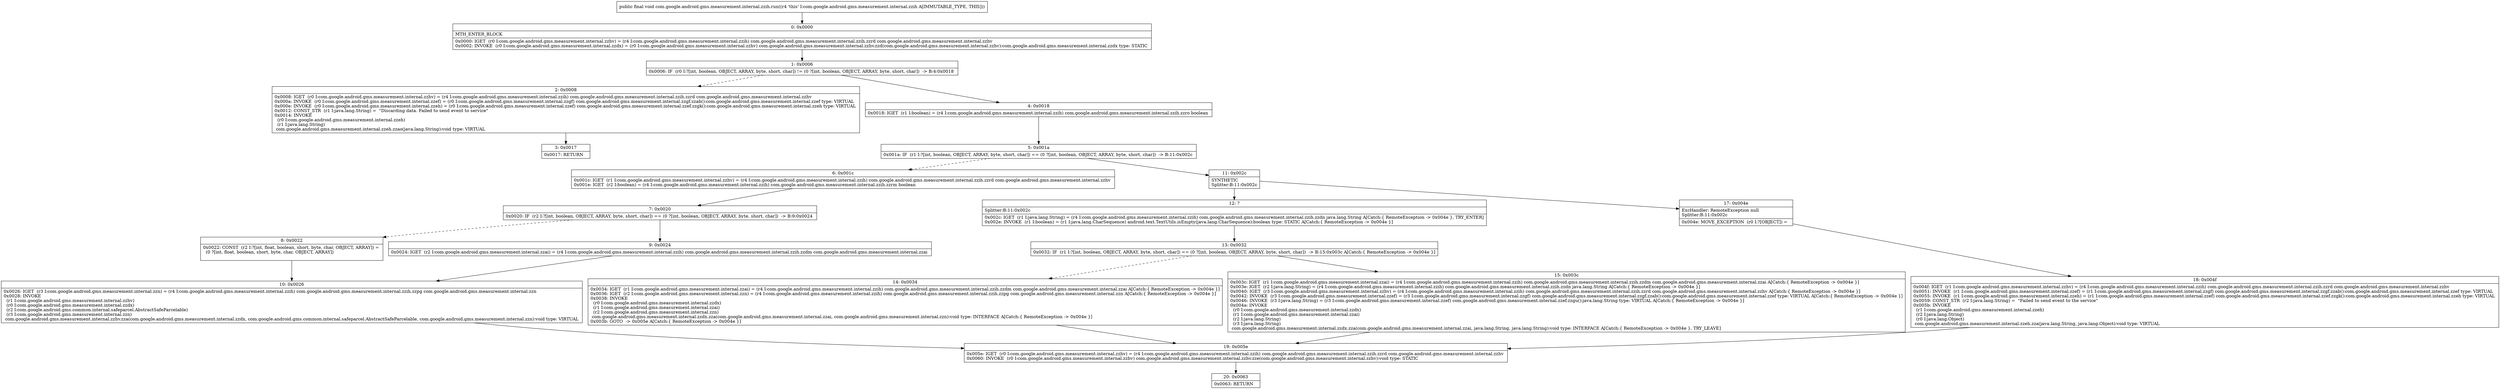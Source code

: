 digraph "CFG forcom.google.android.gms.measurement.internal.zzih.run()V" {
Node_0 [shape=record,label="{0\:\ 0x0000|MTH_ENTER_BLOCK\l|0x0000: IGET  (r0 I:com.google.android.gms.measurement.internal.zzhv) = (r4 I:com.google.android.gms.measurement.internal.zzih) com.google.android.gms.measurement.internal.zzih.zzrd com.google.android.gms.measurement.internal.zzhv \l0x0002: INVOKE  (r0 I:com.google.android.gms.measurement.internal.zzdx) = (r0 I:com.google.android.gms.measurement.internal.zzhv) com.google.android.gms.measurement.internal.zzhv.zzd(com.google.android.gms.measurement.internal.zzhv):com.google.android.gms.measurement.internal.zzdx type: STATIC \l}"];
Node_1 [shape=record,label="{1\:\ 0x0006|0x0006: IF  (r0 I:?[int, boolean, OBJECT, ARRAY, byte, short, char]) != (0 ?[int, boolean, OBJECT, ARRAY, byte, short, char])  \-\> B:4:0x0018 \l}"];
Node_2 [shape=record,label="{2\:\ 0x0008|0x0008: IGET  (r0 I:com.google.android.gms.measurement.internal.zzhv) = (r4 I:com.google.android.gms.measurement.internal.zzih) com.google.android.gms.measurement.internal.zzih.zzrd com.google.android.gms.measurement.internal.zzhv \l0x000a: INVOKE  (r0 I:com.google.android.gms.measurement.internal.zzef) = (r0 I:com.google.android.gms.measurement.internal.zzgf) com.google.android.gms.measurement.internal.zzgf.zzab():com.google.android.gms.measurement.internal.zzef type: VIRTUAL \l0x000e: INVOKE  (r0 I:com.google.android.gms.measurement.internal.zzeh) = (r0 I:com.google.android.gms.measurement.internal.zzef) com.google.android.gms.measurement.internal.zzef.zzgk():com.google.android.gms.measurement.internal.zzeh type: VIRTUAL \l0x0012: CONST_STR  (r1 I:java.lang.String) =  \"Discarding data. Failed to send event to service\" \l0x0014: INVOKE  \l  (r0 I:com.google.android.gms.measurement.internal.zzeh)\l  (r1 I:java.lang.String)\l com.google.android.gms.measurement.internal.zzeh.zzao(java.lang.String):void type: VIRTUAL \l}"];
Node_3 [shape=record,label="{3\:\ 0x0017|0x0017: RETURN   \l}"];
Node_4 [shape=record,label="{4\:\ 0x0018|0x0018: IGET  (r1 I:boolean) = (r4 I:com.google.android.gms.measurement.internal.zzih) com.google.android.gms.measurement.internal.zzih.zzro boolean \l}"];
Node_5 [shape=record,label="{5\:\ 0x001a|0x001a: IF  (r1 I:?[int, boolean, OBJECT, ARRAY, byte, short, char]) == (0 ?[int, boolean, OBJECT, ARRAY, byte, short, char])  \-\> B:11:0x002c \l}"];
Node_6 [shape=record,label="{6\:\ 0x001c|0x001c: IGET  (r1 I:com.google.android.gms.measurement.internal.zzhv) = (r4 I:com.google.android.gms.measurement.internal.zzih) com.google.android.gms.measurement.internal.zzih.zzrd com.google.android.gms.measurement.internal.zzhv \l0x001e: IGET  (r2 I:boolean) = (r4 I:com.google.android.gms.measurement.internal.zzih) com.google.android.gms.measurement.internal.zzih.zzrm boolean \l}"];
Node_7 [shape=record,label="{7\:\ 0x0020|0x0020: IF  (r2 I:?[int, boolean, OBJECT, ARRAY, byte, short, char]) == (0 ?[int, boolean, OBJECT, ARRAY, byte, short, char])  \-\> B:9:0x0024 \l}"];
Node_8 [shape=record,label="{8\:\ 0x0022|0x0022: CONST  (r2 I:?[int, float, boolean, short, byte, char, OBJECT, ARRAY]) = \l  (0 ?[int, float, boolean, short, byte, char, OBJECT, ARRAY])\l \l}"];
Node_9 [shape=record,label="{9\:\ 0x0024|0x0024: IGET  (r2 I:com.google.android.gms.measurement.internal.zzai) = (r4 I:com.google.android.gms.measurement.internal.zzih) com.google.android.gms.measurement.internal.zzih.zzdm com.google.android.gms.measurement.internal.zzai \l}"];
Node_10 [shape=record,label="{10\:\ 0x0026|0x0026: IGET  (r3 I:com.google.android.gms.measurement.internal.zzn) = (r4 I:com.google.android.gms.measurement.internal.zzih) com.google.android.gms.measurement.internal.zzih.zzpg com.google.android.gms.measurement.internal.zzn \l0x0028: INVOKE  \l  (r1 I:com.google.android.gms.measurement.internal.zzhv)\l  (r0 I:com.google.android.gms.measurement.internal.zzdx)\l  (r2 I:com.google.android.gms.common.internal.safeparcel.AbstractSafeParcelable)\l  (r3 I:com.google.android.gms.measurement.internal.zzn)\l com.google.android.gms.measurement.internal.zzhv.zza(com.google.android.gms.measurement.internal.zzdx, com.google.android.gms.common.internal.safeparcel.AbstractSafeParcelable, com.google.android.gms.measurement.internal.zzn):void type: VIRTUAL \l}"];
Node_11 [shape=record,label="{11\:\ 0x002c|SYNTHETIC\lSplitter:B:11:0x002c\l}"];
Node_12 [shape=record,label="{12\:\ ?|Splitter:B:11:0x002c\l|0x002c: IGET  (r1 I:java.lang.String) = (r4 I:com.google.android.gms.measurement.internal.zzih) com.google.android.gms.measurement.internal.zzih.zzdn java.lang.String A[Catch:\{ RemoteException \-\> 0x004e \}, TRY_ENTER]\l0x002e: INVOKE  (r1 I:boolean) = (r1 I:java.lang.CharSequence) android.text.TextUtils.isEmpty(java.lang.CharSequence):boolean type: STATIC A[Catch:\{ RemoteException \-\> 0x004e \}]\l}"];
Node_13 [shape=record,label="{13\:\ 0x0032|0x0032: IF  (r1 I:?[int, boolean, OBJECT, ARRAY, byte, short, char]) == (0 ?[int, boolean, OBJECT, ARRAY, byte, short, char])  \-\> B:15:0x003c A[Catch:\{ RemoteException \-\> 0x004e \}]\l}"];
Node_14 [shape=record,label="{14\:\ 0x0034|0x0034: IGET  (r1 I:com.google.android.gms.measurement.internal.zzai) = (r4 I:com.google.android.gms.measurement.internal.zzih) com.google.android.gms.measurement.internal.zzih.zzdm com.google.android.gms.measurement.internal.zzai A[Catch:\{ RemoteException \-\> 0x004e \}]\l0x0036: IGET  (r2 I:com.google.android.gms.measurement.internal.zzn) = (r4 I:com.google.android.gms.measurement.internal.zzih) com.google.android.gms.measurement.internal.zzih.zzpg com.google.android.gms.measurement.internal.zzn A[Catch:\{ RemoteException \-\> 0x004e \}]\l0x0038: INVOKE  \l  (r0 I:com.google.android.gms.measurement.internal.zzdx)\l  (r1 I:com.google.android.gms.measurement.internal.zzai)\l  (r2 I:com.google.android.gms.measurement.internal.zzn)\l com.google.android.gms.measurement.internal.zzdx.zza(com.google.android.gms.measurement.internal.zzai, com.google.android.gms.measurement.internal.zzn):void type: INTERFACE A[Catch:\{ RemoteException \-\> 0x004e \}]\l0x003b: GOTO  \-\> 0x005e A[Catch:\{ RemoteException \-\> 0x004e \}]\l}"];
Node_15 [shape=record,label="{15\:\ 0x003c|0x003c: IGET  (r1 I:com.google.android.gms.measurement.internal.zzai) = (r4 I:com.google.android.gms.measurement.internal.zzih) com.google.android.gms.measurement.internal.zzih.zzdm com.google.android.gms.measurement.internal.zzai A[Catch:\{ RemoteException \-\> 0x004e \}]\l0x003e: IGET  (r2 I:java.lang.String) = (r4 I:com.google.android.gms.measurement.internal.zzih) com.google.android.gms.measurement.internal.zzih.zzdn java.lang.String A[Catch:\{ RemoteException \-\> 0x004e \}]\l0x0040: IGET  (r3 I:com.google.android.gms.measurement.internal.zzhv) = (r4 I:com.google.android.gms.measurement.internal.zzih) com.google.android.gms.measurement.internal.zzih.zzrd com.google.android.gms.measurement.internal.zzhv A[Catch:\{ RemoteException \-\> 0x004e \}]\l0x0042: INVOKE  (r3 I:com.google.android.gms.measurement.internal.zzef) = (r3 I:com.google.android.gms.measurement.internal.zzgf) com.google.android.gms.measurement.internal.zzgf.zzab():com.google.android.gms.measurement.internal.zzef type: VIRTUAL A[Catch:\{ RemoteException \-\> 0x004e \}]\l0x0046: INVOKE  (r3 I:java.lang.String) = (r3 I:com.google.android.gms.measurement.internal.zzef) com.google.android.gms.measurement.internal.zzef.zzgu():java.lang.String type: VIRTUAL A[Catch:\{ RemoteException \-\> 0x004e \}]\l0x004a: INVOKE  \l  (r0 I:com.google.android.gms.measurement.internal.zzdx)\l  (r1 I:com.google.android.gms.measurement.internal.zzai)\l  (r2 I:java.lang.String)\l  (r3 I:java.lang.String)\l com.google.android.gms.measurement.internal.zzdx.zza(com.google.android.gms.measurement.internal.zzai, java.lang.String, java.lang.String):void type: INTERFACE A[Catch:\{ RemoteException \-\> 0x004e \}, TRY_LEAVE]\l}"];
Node_17 [shape=record,label="{17\:\ 0x004e|ExcHandler: RemoteException null\lSplitter:B:11:0x002c\l|0x004e: MOVE_EXCEPTION  (r0 I:?[OBJECT]) =  \l}"];
Node_18 [shape=record,label="{18\:\ 0x004f|0x004f: IGET  (r1 I:com.google.android.gms.measurement.internal.zzhv) = (r4 I:com.google.android.gms.measurement.internal.zzih) com.google.android.gms.measurement.internal.zzih.zzrd com.google.android.gms.measurement.internal.zzhv \l0x0051: INVOKE  (r1 I:com.google.android.gms.measurement.internal.zzef) = (r1 I:com.google.android.gms.measurement.internal.zzgf) com.google.android.gms.measurement.internal.zzgf.zzab():com.google.android.gms.measurement.internal.zzef type: VIRTUAL \l0x0055: INVOKE  (r1 I:com.google.android.gms.measurement.internal.zzeh) = (r1 I:com.google.android.gms.measurement.internal.zzef) com.google.android.gms.measurement.internal.zzef.zzgk():com.google.android.gms.measurement.internal.zzeh type: VIRTUAL \l0x0059: CONST_STR  (r2 I:java.lang.String) =  \"Failed to send event to the service\" \l0x005b: INVOKE  \l  (r1 I:com.google.android.gms.measurement.internal.zzeh)\l  (r2 I:java.lang.String)\l  (r0 I:java.lang.Object)\l com.google.android.gms.measurement.internal.zzeh.zza(java.lang.String, java.lang.Object):void type: VIRTUAL \l}"];
Node_19 [shape=record,label="{19\:\ 0x005e|0x005e: IGET  (r0 I:com.google.android.gms.measurement.internal.zzhv) = (r4 I:com.google.android.gms.measurement.internal.zzih) com.google.android.gms.measurement.internal.zzih.zzrd com.google.android.gms.measurement.internal.zzhv \l0x0060: INVOKE  (r0 I:com.google.android.gms.measurement.internal.zzhv) com.google.android.gms.measurement.internal.zzhv.zze(com.google.android.gms.measurement.internal.zzhv):void type: STATIC \l}"];
Node_20 [shape=record,label="{20\:\ 0x0063|0x0063: RETURN   \l}"];
MethodNode[shape=record,label="{public final void com.google.android.gms.measurement.internal.zzih.run((r4 'this' I:com.google.android.gms.measurement.internal.zzih A[IMMUTABLE_TYPE, THIS])) }"];
MethodNode -> Node_0;
Node_0 -> Node_1;
Node_1 -> Node_2[style=dashed];
Node_1 -> Node_4;
Node_2 -> Node_3;
Node_4 -> Node_5;
Node_5 -> Node_6[style=dashed];
Node_5 -> Node_11;
Node_6 -> Node_7;
Node_7 -> Node_8[style=dashed];
Node_7 -> Node_9;
Node_8 -> Node_10;
Node_9 -> Node_10;
Node_10 -> Node_19;
Node_11 -> Node_12;
Node_11 -> Node_17;
Node_12 -> Node_13;
Node_13 -> Node_14[style=dashed];
Node_13 -> Node_15;
Node_14 -> Node_19;
Node_15 -> Node_19;
Node_17 -> Node_18;
Node_18 -> Node_19;
Node_19 -> Node_20;
}

